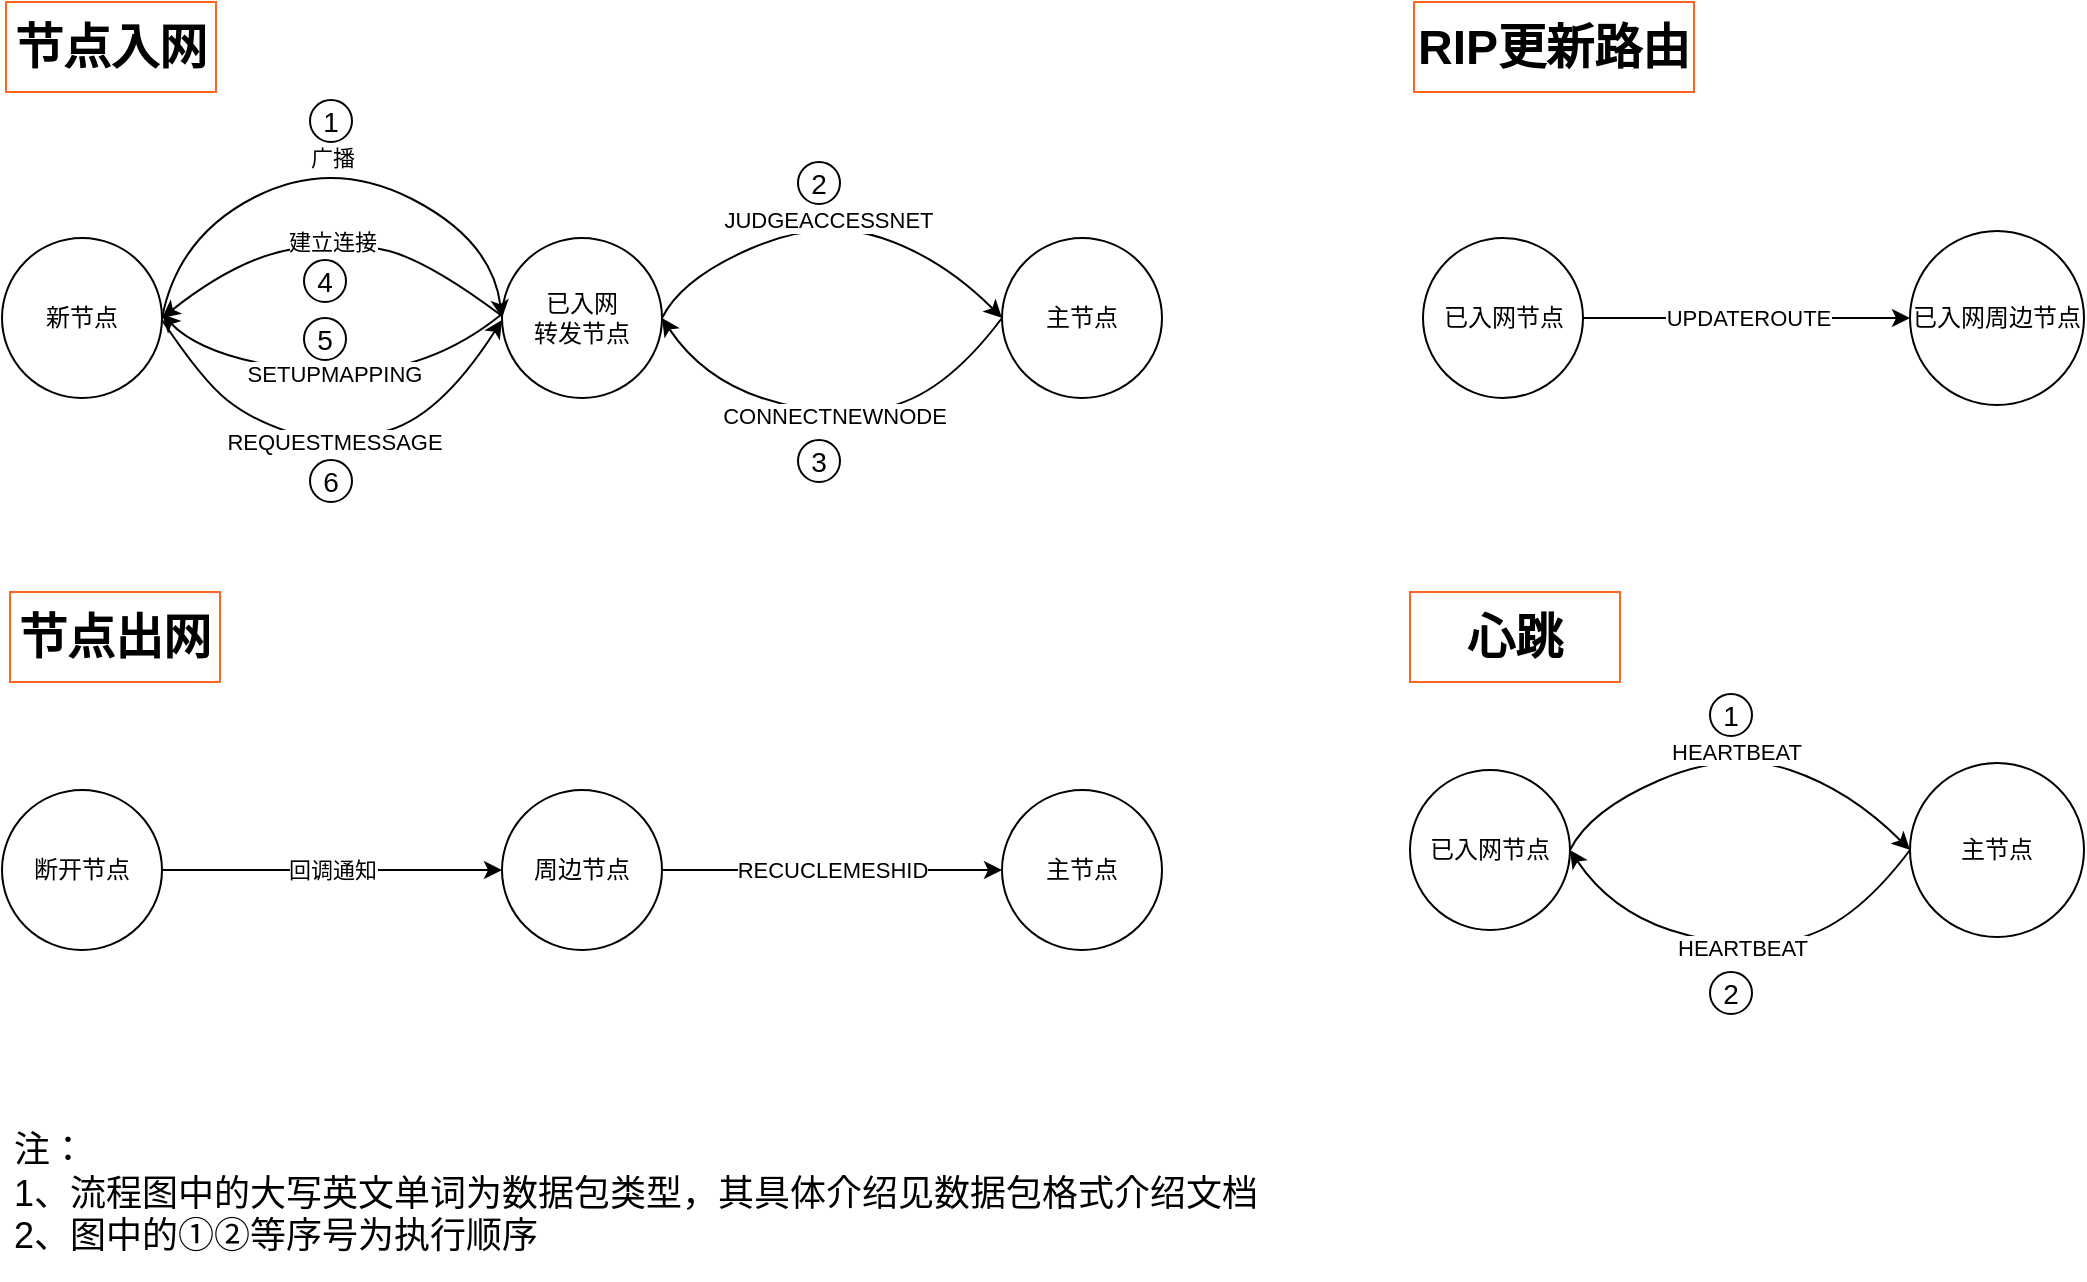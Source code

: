 <mxfile version="21.3.5" type="github">
  <diagram name="第 1 页" id="KduLYndKNVb0DiqRNAXw">
    <mxGraphModel dx="1276" dy="521" grid="0" gridSize="10" guides="1" tooltips="1" connect="1" arrows="1" fold="1" page="1" pageScale="1" pageWidth="3300" pageHeight="4681" math="0" shadow="0">
      <root>
        <mxCell id="0" />
        <mxCell id="1" parent="0" />
        <mxCell id="Hda8d-uR7hXx54jVPNDE-1" value="新节点" style="ellipse;whiteSpace=wrap;html=1;aspect=fixed;" vertex="1" parent="1">
          <mxGeometry x="170" y="258" width="80" height="80" as="geometry" />
        </mxCell>
        <mxCell id="Hda8d-uR7hXx54jVPNDE-2" value="已入网&lt;br&gt;转发节点" style="ellipse;whiteSpace=wrap;html=1;aspect=fixed;" vertex="1" parent="1">
          <mxGeometry x="420" y="258" width="80" height="80" as="geometry" />
        </mxCell>
        <mxCell id="Hda8d-uR7hXx54jVPNDE-3" value="主节点" style="ellipse;whiteSpace=wrap;html=1;aspect=fixed;" vertex="1" parent="1">
          <mxGeometry x="670" y="258" width="80" height="80" as="geometry" />
        </mxCell>
        <mxCell id="Hda8d-uR7hXx54jVPNDE-7" value="JUDGEACCESSNET" style="curved=1;endArrow=classic;html=1;rounded=0;entryX=0;entryY=0.5;entryDx=0;entryDy=0;" edge="1" parent="1" target="Hda8d-uR7hXx54jVPNDE-3">
          <mxGeometry width="50" height="50" relative="1" as="geometry">
            <mxPoint x="500" y="298" as="sourcePoint" />
            <mxPoint x="550" y="248" as="targetPoint" />
            <Array as="points">
              <mxPoint x="510" y="278" />
              <mxPoint x="580" y="248" />
              <mxPoint x="640" y="268" />
            </Array>
          </mxGeometry>
        </mxCell>
        <mxCell id="Hda8d-uR7hXx54jVPNDE-10" value="CONNECTNEWNODE" style="curved=1;endArrow=classic;html=1;rounded=0;exitX=0;exitY=0.5;exitDx=0;exitDy=0;entryX=1;entryY=0.5;entryDx=0;entryDy=0;" edge="1" parent="1" source="Hda8d-uR7hXx54jVPNDE-3" target="Hda8d-uR7hXx54jVPNDE-2">
          <mxGeometry x="-0.001" width="50" height="50" relative="1" as="geometry">
            <mxPoint x="540" y="388" as="sourcePoint" />
            <mxPoint x="590" y="338" as="targetPoint" />
            <Array as="points">
              <mxPoint x="640" y="338" />
              <mxPoint x="580" y="348" />
              <mxPoint x="520" y="328" />
            </Array>
            <mxPoint as="offset" />
          </mxGeometry>
        </mxCell>
        <mxCell id="Hda8d-uR7hXx54jVPNDE-12" value="广播" style="curved=1;endArrow=classic;html=1;rounded=0;entryX=0;entryY=0.5;entryDx=0;entryDy=0;" edge="1" parent="1">
          <mxGeometry x="-0.001" width="50" height="50" relative="1" as="geometry">
            <mxPoint x="250" y="298" as="sourcePoint" />
            <mxPoint x="420" y="298" as="targetPoint" />
            <Array as="points">
              <mxPoint x="258" y="257" />
              <mxPoint x="335" y="218" />
              <mxPoint x="415" y="259" />
            </Array>
            <mxPoint as="offset" />
          </mxGeometry>
        </mxCell>
        <mxCell id="Hda8d-uR7hXx54jVPNDE-23" value="回调通知" style="edgeStyle=orthogonalEdgeStyle;rounded=0;orthogonalLoop=1;jettySize=auto;html=1;exitX=1;exitY=0.5;exitDx=0;exitDy=0;entryX=0;entryY=0.5;entryDx=0;entryDy=0;" edge="1" parent="1" source="Hda8d-uR7hXx54jVPNDE-15" target="Hda8d-uR7hXx54jVPNDE-17">
          <mxGeometry relative="1" as="geometry" />
        </mxCell>
        <mxCell id="Hda8d-uR7hXx54jVPNDE-15" value="断开节点" style="ellipse;whiteSpace=wrap;html=1;aspect=fixed;" vertex="1" parent="1">
          <mxGeometry x="170" y="534" width="80" height="80" as="geometry" />
        </mxCell>
        <mxCell id="Hda8d-uR7hXx54jVPNDE-24" value="RECUCLEMESHID" style="edgeStyle=orthogonalEdgeStyle;rounded=0;orthogonalLoop=1;jettySize=auto;html=1;exitX=1;exitY=0.5;exitDx=0;exitDy=0;entryX=0;entryY=0.5;entryDx=0;entryDy=0;" edge="1" parent="1" source="Hda8d-uR7hXx54jVPNDE-17" target="Hda8d-uR7hXx54jVPNDE-18">
          <mxGeometry relative="1" as="geometry" />
        </mxCell>
        <mxCell id="Hda8d-uR7hXx54jVPNDE-17" value="周边节点" style="ellipse;whiteSpace=wrap;html=1;aspect=fixed;" vertex="1" parent="1">
          <mxGeometry x="420" y="534" width="80" height="80" as="geometry" />
        </mxCell>
        <mxCell id="Hda8d-uR7hXx54jVPNDE-18" value="主节点" style="ellipse;whiteSpace=wrap;html=1;aspect=fixed;" vertex="1" parent="1">
          <mxGeometry x="670" y="534" width="80" height="80" as="geometry" />
        </mxCell>
        <mxCell id="Hda8d-uR7hXx54jVPNDE-43" value="建立连接" style="curved=1;endArrow=classic;html=1;rounded=0;entryX=1;entryY=0.5;entryDx=0;entryDy=0;" edge="1" parent="1" target="Hda8d-uR7hXx54jVPNDE-1">
          <mxGeometry width="50" height="50" relative="1" as="geometry">
            <mxPoint x="420" y="297" as="sourcePoint" />
            <mxPoint x="310" y="313" as="targetPoint" />
            <Array as="points">
              <mxPoint x="384" y="270" />
              <mxPoint x="343" y="259" />
              <mxPoint x="288" y="268" />
            </Array>
          </mxGeometry>
        </mxCell>
        <mxCell id="Hda8d-uR7hXx54jVPNDE-44" value="SETUPMAPPING" style="curved=1;endArrow=classic;html=1;rounded=0;exitX=0;exitY=0.5;exitDx=0;exitDy=0;entryX=1;entryY=0.5;entryDx=0;entryDy=0;" edge="1" parent="1">
          <mxGeometry x="-0.001" width="50" height="50" relative="1" as="geometry">
            <mxPoint x="420" y="296" as="sourcePoint" />
            <mxPoint x="250" y="296" as="targetPoint" />
            <Array as="points">
              <mxPoint x="378" y="330" />
              <mxPoint x="272" y="319" />
            </Array>
            <mxPoint as="offset" />
          </mxGeometry>
        </mxCell>
        <mxCell id="Hda8d-uR7hXx54jVPNDE-46" value="REQUESTMESSAGE" style="curved=1;endArrow=classic;html=1;rounded=0;exitX=0;exitY=0.5;exitDx=0;exitDy=0;entryX=1;entryY=0.5;entryDx=0;entryDy=0;" edge="1" parent="1">
          <mxGeometry x="-0.001" width="50" height="50" relative="1" as="geometry">
            <mxPoint x="250" y="299" as="sourcePoint" />
            <mxPoint x="420" y="299" as="targetPoint" />
            <Array as="points">
              <mxPoint x="270" y="329" />
              <mxPoint x="295" y="349" />
              <mxPoint x="332" y="361" />
              <mxPoint x="388" y="349" />
            </Array>
            <mxPoint as="offset" />
          </mxGeometry>
        </mxCell>
        <mxCell id="Hda8d-uR7hXx54jVPNDE-51" value="UPDATEROUTE" style="edgeStyle=orthogonalEdgeStyle;rounded=0;orthogonalLoop=1;jettySize=auto;html=1;exitX=1;exitY=0.5;exitDx=0;exitDy=0;entryX=0;entryY=0.5;entryDx=0;entryDy=0;" edge="1" parent="1" source="Hda8d-uR7hXx54jVPNDE-49" target="Hda8d-uR7hXx54jVPNDE-50">
          <mxGeometry relative="1" as="geometry" />
        </mxCell>
        <mxCell id="Hda8d-uR7hXx54jVPNDE-49" value="已入网节点" style="ellipse;whiteSpace=wrap;html=1;aspect=fixed;" vertex="1" parent="1">
          <mxGeometry x="880.5" y="258" width="80" height="80" as="geometry" />
        </mxCell>
        <mxCell id="Hda8d-uR7hXx54jVPNDE-50" value="已入网周边节点" style="ellipse;whiteSpace=wrap;html=1;aspect=fixed;" vertex="1" parent="1">
          <mxGeometry x="1124" y="254.5" width="87" height="87" as="geometry" />
        </mxCell>
        <mxCell id="Hda8d-uR7hXx54jVPNDE-53" value="已入网节点" style="ellipse;whiteSpace=wrap;html=1;aspect=fixed;" vertex="1" parent="1">
          <mxGeometry x="874" y="524" width="80" height="80" as="geometry" />
        </mxCell>
        <mxCell id="Hda8d-uR7hXx54jVPNDE-54" value="主节点" style="ellipse;whiteSpace=wrap;html=1;aspect=fixed;" vertex="1" parent="1">
          <mxGeometry x="1124" y="520.5" width="87" height="87" as="geometry" />
        </mxCell>
        <mxCell id="Hda8d-uR7hXx54jVPNDE-55" value="&lt;font style=&quot;font-size: 24px;&quot;&gt;&lt;b&gt;节点入网&lt;/b&gt;&lt;/font&gt;" style="text;html=1;strokeColor=#FF6421;fillColor=none;align=center;verticalAlign=middle;whiteSpace=wrap;rounded=0;" vertex="1" parent="1">
          <mxGeometry x="172" y="140" width="105" height="45" as="geometry" />
        </mxCell>
        <mxCell id="Hda8d-uR7hXx54jVPNDE-56" value="&lt;font style=&quot;font-size: 24px;&quot;&gt;&lt;b&gt;节点出网&lt;/b&gt;&lt;/font&gt;" style="text;html=1;strokeColor=#FF6421;fillColor=none;align=center;verticalAlign=middle;whiteSpace=wrap;rounded=0;" vertex="1" parent="1">
          <mxGeometry x="174" y="435" width="105" height="45" as="geometry" />
        </mxCell>
        <mxCell id="Hda8d-uR7hXx54jVPNDE-57" value="&lt;font style=&quot;font-size: 24px;&quot;&gt;&lt;b&gt;RIP更新路由&lt;/b&gt;&lt;/font&gt;" style="text;html=1;strokeColor=#FF6421;fillColor=none;align=center;verticalAlign=middle;whiteSpace=wrap;rounded=0;" vertex="1" parent="1">
          <mxGeometry x="876" y="140" width="140" height="45" as="geometry" />
        </mxCell>
        <mxCell id="Hda8d-uR7hXx54jVPNDE-58" value="HEARTBEAT" style="curved=1;endArrow=classic;html=1;rounded=0;entryX=0;entryY=0.5;entryDx=0;entryDy=0;" edge="1" parent="1">
          <mxGeometry x="-0.001" width="50" height="50" relative="1" as="geometry">
            <mxPoint x="954" y="564" as="sourcePoint" />
            <mxPoint x="1124" y="564" as="targetPoint" />
            <Array as="points">
              <mxPoint x="964" y="544" />
              <mxPoint x="1034" y="514" />
              <mxPoint x="1094" y="534" />
            </Array>
            <mxPoint as="offset" />
          </mxGeometry>
        </mxCell>
        <mxCell id="Hda8d-uR7hXx54jVPNDE-59" value="HEARTBEAT" style="curved=1;endArrow=classic;html=1;rounded=0;exitX=0;exitY=0.5;exitDx=0;exitDy=0;entryX=1;entryY=0.5;entryDx=0;entryDy=0;" edge="1" parent="1">
          <mxGeometry x="-0.001" width="50" height="50" relative="1" as="geometry">
            <mxPoint x="1124" y="564" as="sourcePoint" />
            <mxPoint x="954" y="564" as="targetPoint" />
            <Array as="points">
              <mxPoint x="1094" y="604" />
              <mxPoint x="1034" y="614" />
              <mxPoint x="974" y="594" />
            </Array>
            <mxPoint as="offset" />
          </mxGeometry>
        </mxCell>
        <mxCell id="Hda8d-uR7hXx54jVPNDE-60" value="&lt;font style=&quot;font-size: 24px;&quot;&gt;&lt;b&gt;心跳&lt;/b&gt;&lt;/font&gt;" style="text;html=1;strokeColor=#FF6421;fillColor=none;align=center;verticalAlign=middle;whiteSpace=wrap;rounded=0;" vertex="1" parent="1">
          <mxGeometry x="874" y="435" width="105" height="45" as="geometry" />
        </mxCell>
        <mxCell id="Hda8d-uR7hXx54jVPNDE-61" value="&lt;font style=&quot;font-size: 18px;&quot;&gt;注：&lt;br&gt;1、流程图中的大写英文单词为数据包类型，其具体介绍见数据包格式介绍文档&lt;br&gt;2、图中的①②等序号为执行顺序&lt;br&gt;&lt;/font&gt;" style="text;html=1;strokeColor=none;fillColor=none;align=left;verticalAlign=middle;whiteSpace=wrap;rounded=0;" vertex="1" parent="1">
          <mxGeometry x="174" y="693" width="636" height="86" as="geometry" />
        </mxCell>
        <mxCell id="Hda8d-uR7hXx54jVPNDE-62" value="&lt;font style=&quot;font-size: 14px;&quot;&gt;1&lt;/font&gt;" style="ellipse;whiteSpace=wrap;html=1;aspect=fixed;" vertex="1" parent="1">
          <mxGeometry x="324" y="189" width="21" height="21" as="geometry" />
        </mxCell>
        <mxCell id="Hda8d-uR7hXx54jVPNDE-63" value="&lt;font style=&quot;font-size: 14px;&quot;&gt;2&lt;/font&gt;" style="ellipse;whiteSpace=wrap;html=1;aspect=fixed;" vertex="1" parent="1">
          <mxGeometry x="568" y="220" width="21" height="21" as="geometry" />
        </mxCell>
        <mxCell id="Hda8d-uR7hXx54jVPNDE-64" value="&lt;font style=&quot;font-size: 14px;&quot;&gt;3&lt;/font&gt;" style="ellipse;whiteSpace=wrap;html=1;aspect=fixed;" vertex="1" parent="1">
          <mxGeometry x="568" y="359" width="21" height="21" as="geometry" />
        </mxCell>
        <mxCell id="Hda8d-uR7hXx54jVPNDE-66" value="&lt;font style=&quot;font-size: 14px;&quot;&gt;4&lt;/font&gt;" style="ellipse;whiteSpace=wrap;html=1;aspect=fixed;" vertex="1" parent="1">
          <mxGeometry x="321" y="269" width="21" height="21" as="geometry" />
        </mxCell>
        <mxCell id="Hda8d-uR7hXx54jVPNDE-67" value="&lt;font style=&quot;font-size: 14px;&quot;&gt;5&lt;/font&gt;" style="ellipse;whiteSpace=wrap;html=1;aspect=fixed;" vertex="1" parent="1">
          <mxGeometry x="321" y="298" width="21" height="21" as="geometry" />
        </mxCell>
        <mxCell id="Hda8d-uR7hXx54jVPNDE-68" value="&lt;font style=&quot;font-size: 14px;&quot;&gt;6&lt;/font&gt;" style="ellipse;whiteSpace=wrap;html=1;aspect=fixed;" vertex="1" parent="1">
          <mxGeometry x="324" y="369" width="21" height="21" as="geometry" />
        </mxCell>
        <mxCell id="Hda8d-uR7hXx54jVPNDE-69" value="&lt;font style=&quot;font-size: 14px;&quot;&gt;1&lt;/font&gt;" style="ellipse;whiteSpace=wrap;html=1;aspect=fixed;" vertex="1" parent="1">
          <mxGeometry x="1024" y="486" width="21" height="21" as="geometry" />
        </mxCell>
        <mxCell id="Hda8d-uR7hXx54jVPNDE-70" value="&lt;font style=&quot;font-size: 14px;&quot;&gt;2&lt;/font&gt;" style="ellipse;whiteSpace=wrap;html=1;aspect=fixed;" vertex="1" parent="1">
          <mxGeometry x="1024" y="625" width="21" height="21" as="geometry" />
        </mxCell>
      </root>
    </mxGraphModel>
  </diagram>
</mxfile>
